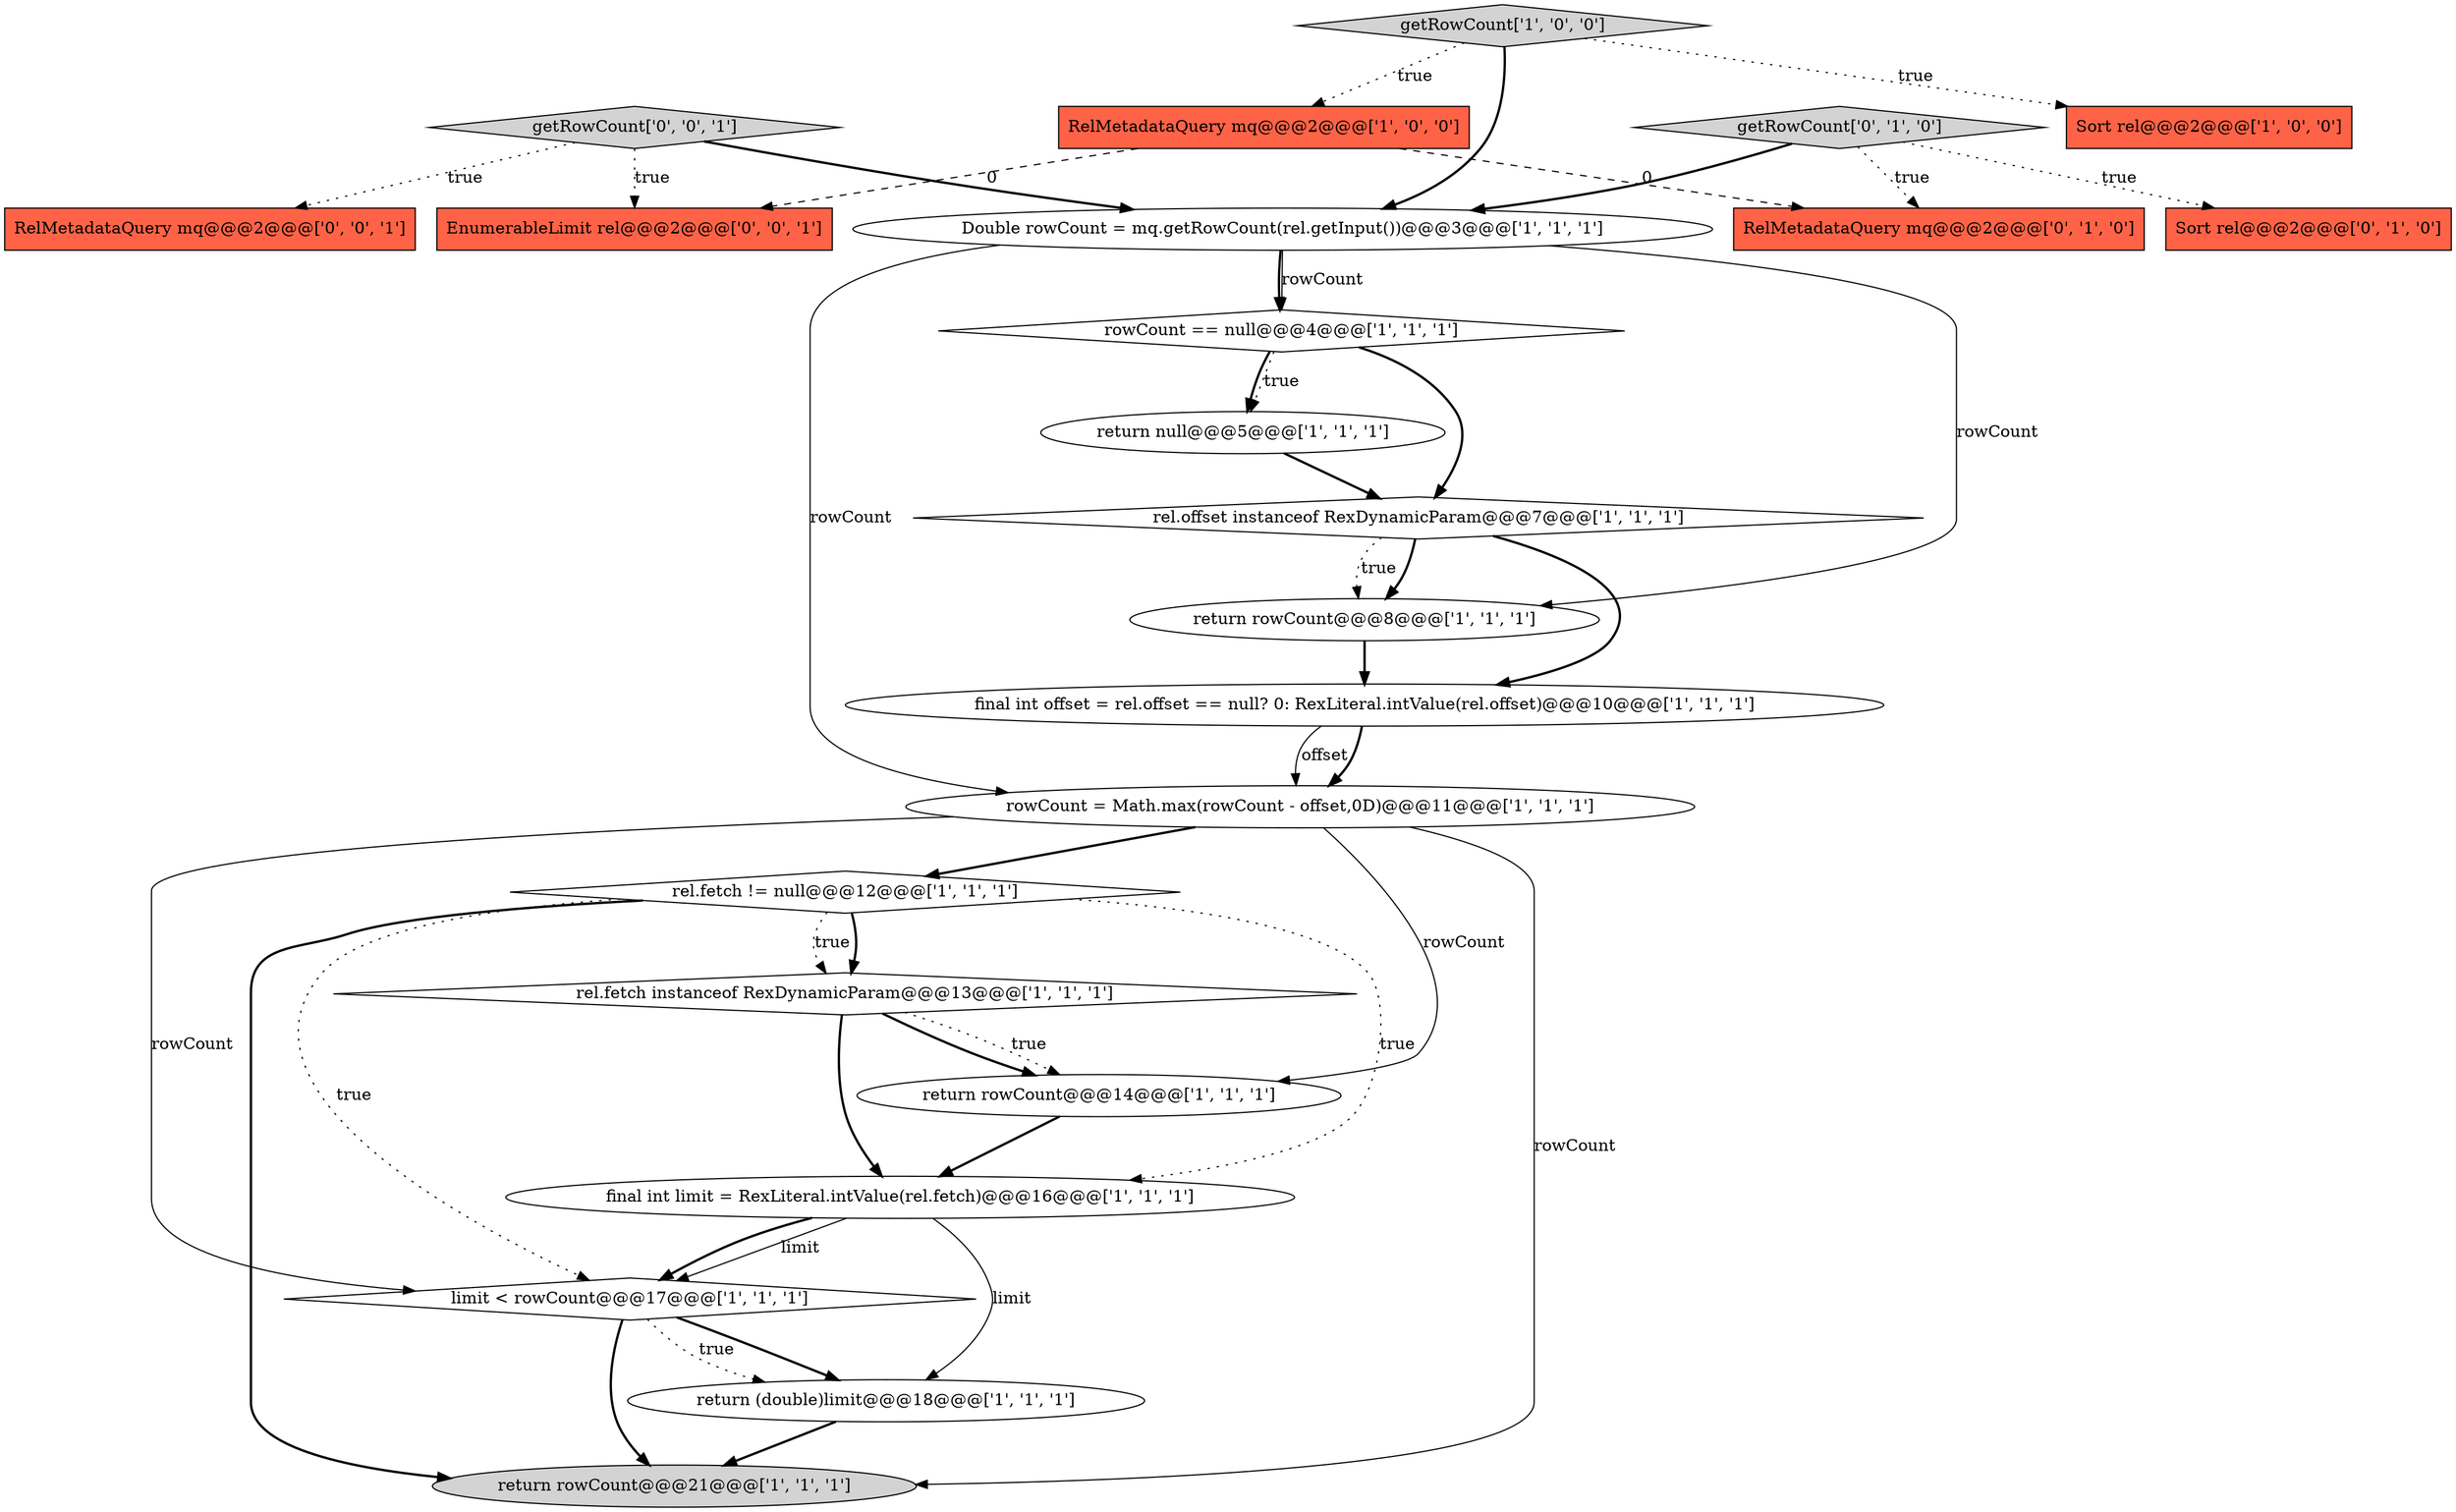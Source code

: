 digraph {
11 [style = filled, label = "return rowCount@@@8@@@['1', '1', '1']", fillcolor = white, shape = ellipse image = "AAA0AAABBB1BBB"];
18 [style = filled, label = "RelMetadataQuery mq@@@2@@@['0', '1', '0']", fillcolor = tomato, shape = box image = "AAA1AAABBB2BBB"];
22 [style = filled, label = "getRowCount['0', '0', '1']", fillcolor = lightgray, shape = diamond image = "AAA0AAABBB3BBB"];
12 [style = filled, label = "limit < rowCount@@@17@@@['1', '1', '1']", fillcolor = white, shape = diamond image = "AAA0AAABBB1BBB"];
7 [style = filled, label = "rel.offset instanceof RexDynamicParam@@@7@@@['1', '1', '1']", fillcolor = white, shape = diamond image = "AAA0AAABBB1BBB"];
17 [style = filled, label = "Sort rel@@@2@@@['0', '1', '0']", fillcolor = tomato, shape = box image = "AAA0AAABBB2BBB"];
10 [style = filled, label = "return rowCount@@@21@@@['1', '1', '1']", fillcolor = lightgray, shape = ellipse image = "AAA0AAABBB1BBB"];
0 [style = filled, label = "Double rowCount = mq.getRowCount(rel.getInput())@@@3@@@['1', '1', '1']", fillcolor = white, shape = ellipse image = "AAA0AAABBB1BBB"];
2 [style = filled, label = "return rowCount@@@14@@@['1', '1', '1']", fillcolor = white, shape = ellipse image = "AAA0AAABBB1BBB"];
16 [style = filled, label = "rowCount = Math.max(rowCount - offset,0D)@@@11@@@['1', '1', '1']", fillcolor = white, shape = ellipse image = "AAA0AAABBB1BBB"];
4 [style = filled, label = "final int offset = rel.offset == null? 0: RexLiteral.intValue(rel.offset)@@@10@@@['1', '1', '1']", fillcolor = white, shape = ellipse image = "AAA0AAABBB1BBB"];
9 [style = filled, label = "RelMetadataQuery mq@@@2@@@['1', '0', '0']", fillcolor = tomato, shape = box image = "AAA1AAABBB1BBB"];
13 [style = filled, label = "rel.fetch instanceof RexDynamicParam@@@13@@@['1', '1', '1']", fillcolor = white, shape = diamond image = "AAA0AAABBB1BBB"];
15 [style = filled, label = "rowCount == null@@@4@@@['1', '1', '1']", fillcolor = white, shape = diamond image = "AAA0AAABBB1BBB"];
1 [style = filled, label = "final int limit = RexLiteral.intValue(rel.fetch)@@@16@@@['1', '1', '1']", fillcolor = white, shape = ellipse image = "AAA0AAABBB1BBB"];
5 [style = filled, label = "return (double)limit@@@18@@@['1', '1', '1']", fillcolor = white, shape = ellipse image = "AAA0AAABBB1BBB"];
6 [style = filled, label = "getRowCount['1', '0', '0']", fillcolor = lightgray, shape = diamond image = "AAA0AAABBB1BBB"];
19 [style = filled, label = "getRowCount['0', '1', '0']", fillcolor = lightgray, shape = diamond image = "AAA0AAABBB2BBB"];
21 [style = filled, label = "EnumerableLimit rel@@@2@@@['0', '0', '1']", fillcolor = tomato, shape = box image = "AAA0AAABBB3BBB"];
3 [style = filled, label = "rel.fetch != null@@@12@@@['1', '1', '1']", fillcolor = white, shape = diamond image = "AAA0AAABBB1BBB"];
14 [style = filled, label = "return null@@@5@@@['1', '1', '1']", fillcolor = white, shape = ellipse image = "AAA0AAABBB1BBB"];
8 [style = filled, label = "Sort rel@@@2@@@['1', '0', '0']", fillcolor = tomato, shape = box image = "AAA0AAABBB1BBB"];
20 [style = filled, label = "RelMetadataQuery mq@@@2@@@['0', '0', '1']", fillcolor = tomato, shape = box image = "AAA0AAABBB3BBB"];
22->21 [style = dotted, label="true"];
16->3 [style = bold, label=""];
5->10 [style = bold, label=""];
7->11 [style = bold, label=""];
12->5 [style = bold, label=""];
15->7 [style = bold, label=""];
15->14 [style = bold, label=""];
0->15 [style = solid, label="rowCount"];
19->17 [style = dotted, label="true"];
1->5 [style = solid, label="limit"];
2->1 [style = bold, label=""];
9->18 [style = dashed, label="0"];
11->4 [style = bold, label=""];
19->18 [style = dotted, label="true"];
6->0 [style = bold, label=""];
7->4 [style = bold, label=""];
15->14 [style = dotted, label="true"];
0->15 [style = bold, label=""];
13->1 [style = bold, label=""];
19->0 [style = bold, label=""];
14->7 [style = bold, label=""];
1->12 [style = solid, label="limit"];
16->12 [style = solid, label="rowCount"];
13->2 [style = dotted, label="true"];
3->10 [style = bold, label=""];
12->10 [style = bold, label=""];
0->16 [style = solid, label="rowCount"];
22->20 [style = dotted, label="true"];
22->0 [style = bold, label=""];
7->11 [style = dotted, label="true"];
4->16 [style = solid, label="offset"];
6->9 [style = dotted, label="true"];
12->5 [style = dotted, label="true"];
9->21 [style = dashed, label="0"];
6->8 [style = dotted, label="true"];
3->12 [style = dotted, label="true"];
1->12 [style = bold, label=""];
3->13 [style = bold, label=""];
16->2 [style = solid, label="rowCount"];
16->10 [style = solid, label="rowCount"];
3->1 [style = dotted, label="true"];
0->11 [style = solid, label="rowCount"];
4->16 [style = bold, label=""];
3->13 [style = dotted, label="true"];
13->2 [style = bold, label=""];
}
